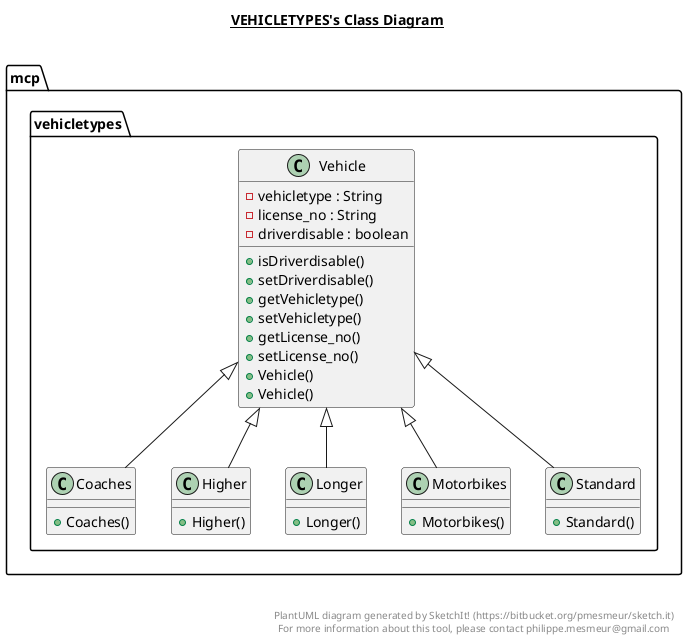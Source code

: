 @startuml

title __VEHICLETYPES's Class Diagram__\n

  package mcp {
    package mcp.vehicletypes {
      class Coaches {
          + Coaches()
      }
    }
  }
  

  package mcp {
    package mcp.vehicletypes {
      class Higher {
          + Higher()
      }
    }
  }
  

  package mcp {
    package mcp.vehicletypes {
      class Longer {
          + Longer()
      }
    }
  }
  

  package mcp {
    package mcp.vehicletypes {
      class Motorbikes {
          + Motorbikes()
      }
    }
  }
  

  package mcp {
    package mcp.vehicletypes {
      class Standard {
          + Standard()
      }
    }
  }
  

  package mcp {
    package mcp.vehicletypes {
      class Vehicle {
          - vehicletype : String
          - license_no : String
          - driverdisable : boolean
          + isDriverdisable()
          + setDriverdisable()
          + getVehicletype()
          + setVehicletype()
          + getLicense_no()
          + setLicense_no()
          + Vehicle()
          + Vehicle()
      }
    }
  }
  

  Coaches -up-|> Vehicle
  Higher -up-|> Vehicle
  Longer -up-|> Vehicle
  Motorbikes -up-|> Vehicle
  Standard -up-|> Vehicle


right footer


PlantUML diagram generated by SketchIt! (https://bitbucket.org/pmesmeur/sketch.it)
For more information about this tool, please contact philippe.mesmeur@gmail.com
endfooter

@enduml
